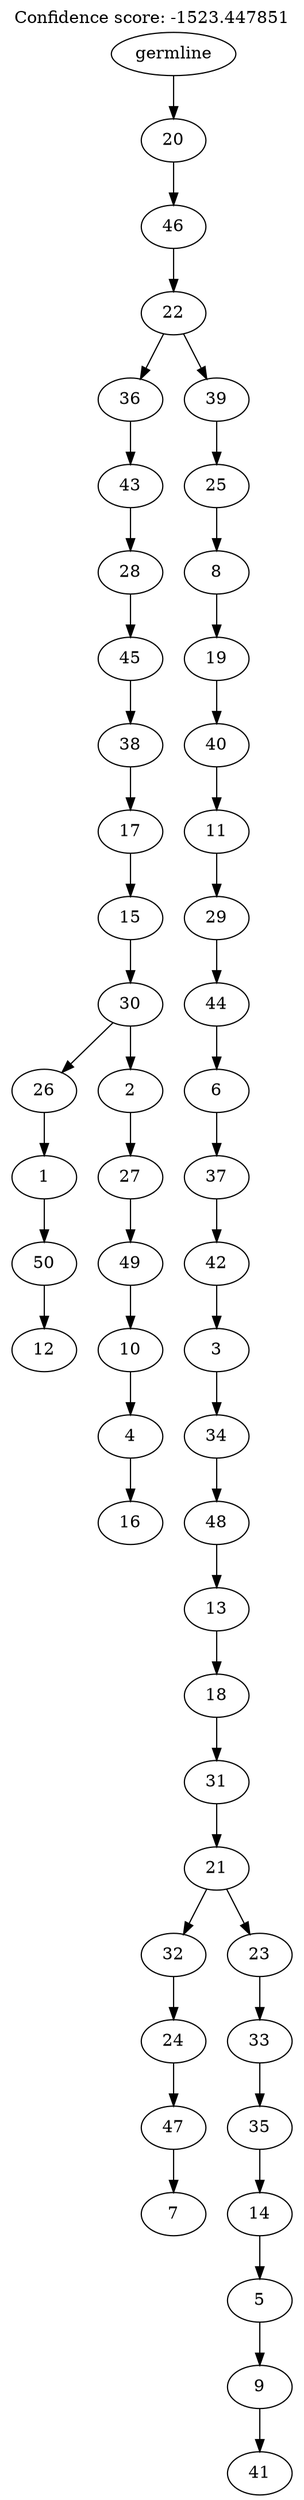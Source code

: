 digraph g {
	"49" -> "50";
	"50" [label="12"];
	"48" -> "49";
	"49" [label="50"];
	"47" -> "48";
	"48" [label="1"];
	"45" -> "46";
	"46" [label="16"];
	"44" -> "45";
	"45" [label="4"];
	"43" -> "44";
	"44" [label="10"];
	"42" -> "43";
	"43" [label="49"];
	"41" -> "42";
	"42" [label="27"];
	"40" -> "41";
	"41" [label="2"];
	"40" -> "47";
	"47" [label="26"];
	"39" -> "40";
	"40" [label="30"];
	"38" -> "39";
	"39" [label="15"];
	"37" -> "38";
	"38" [label="17"];
	"36" -> "37";
	"37" [label="38"];
	"35" -> "36";
	"36" [label="45"];
	"34" -> "35";
	"35" [label="28"];
	"33" -> "34";
	"34" [label="43"];
	"31" -> "32";
	"32" [label="7"];
	"30" -> "31";
	"31" [label="47"];
	"29" -> "30";
	"30" [label="24"];
	"27" -> "28";
	"28" [label="41"];
	"26" -> "27";
	"27" [label="9"];
	"25" -> "26";
	"26" [label="5"];
	"24" -> "25";
	"25" [label="14"];
	"23" -> "24";
	"24" [label="35"];
	"22" -> "23";
	"23" [label="33"];
	"21" -> "22";
	"22" [label="23"];
	"21" -> "29";
	"29" [label="32"];
	"20" -> "21";
	"21" [label="21"];
	"19" -> "20";
	"20" [label="31"];
	"18" -> "19";
	"19" [label="18"];
	"17" -> "18";
	"18" [label="13"];
	"16" -> "17";
	"17" [label="48"];
	"15" -> "16";
	"16" [label="34"];
	"14" -> "15";
	"15" [label="3"];
	"13" -> "14";
	"14" [label="42"];
	"12" -> "13";
	"13" [label="37"];
	"11" -> "12";
	"12" [label="6"];
	"10" -> "11";
	"11" [label="44"];
	"9" -> "10";
	"10" [label="29"];
	"8" -> "9";
	"9" [label="11"];
	"7" -> "8";
	"8" [label="40"];
	"6" -> "7";
	"7" [label="19"];
	"5" -> "6";
	"6" [label="8"];
	"4" -> "5";
	"5" [label="25"];
	"3" -> "4";
	"4" [label="39"];
	"3" -> "33";
	"33" [label="36"];
	"2" -> "3";
	"3" [label="22"];
	"1" -> "2";
	"2" [label="46"];
	"0" -> "1";
	"1" [label="20"];
	"0" [label="germline"];
	labelloc="t";
	label="Confidence score: -1523.447851";
}

